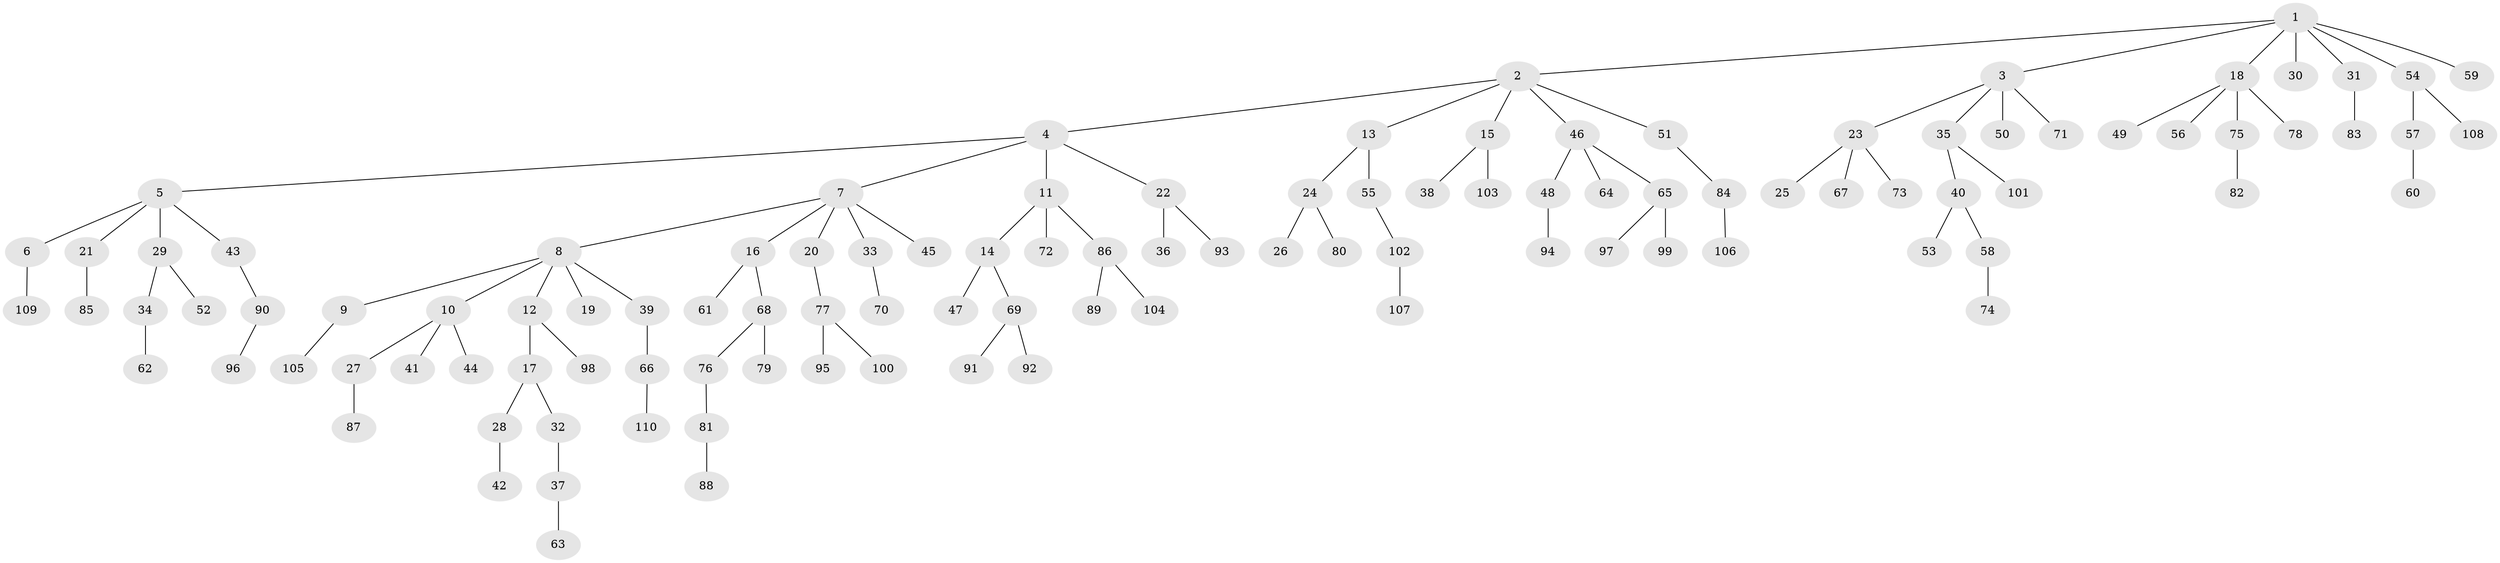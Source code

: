// coarse degree distribution, {10: 0.014084507042253521, 6: 0.04225352112676056, 4: 0.028169014084507043, 5: 0.028169014084507043, 2: 0.2676056338028169, 3: 0.08450704225352113, 1: 0.5352112676056338}
// Generated by graph-tools (version 1.1) at 2025/42/03/06/25 10:42:02]
// undirected, 110 vertices, 109 edges
graph export_dot {
graph [start="1"]
  node [color=gray90,style=filled];
  1;
  2;
  3;
  4;
  5;
  6;
  7;
  8;
  9;
  10;
  11;
  12;
  13;
  14;
  15;
  16;
  17;
  18;
  19;
  20;
  21;
  22;
  23;
  24;
  25;
  26;
  27;
  28;
  29;
  30;
  31;
  32;
  33;
  34;
  35;
  36;
  37;
  38;
  39;
  40;
  41;
  42;
  43;
  44;
  45;
  46;
  47;
  48;
  49;
  50;
  51;
  52;
  53;
  54;
  55;
  56;
  57;
  58;
  59;
  60;
  61;
  62;
  63;
  64;
  65;
  66;
  67;
  68;
  69;
  70;
  71;
  72;
  73;
  74;
  75;
  76;
  77;
  78;
  79;
  80;
  81;
  82;
  83;
  84;
  85;
  86;
  87;
  88;
  89;
  90;
  91;
  92;
  93;
  94;
  95;
  96;
  97;
  98;
  99;
  100;
  101;
  102;
  103;
  104;
  105;
  106;
  107;
  108;
  109;
  110;
  1 -- 2;
  1 -- 3;
  1 -- 18;
  1 -- 30;
  1 -- 31;
  1 -- 54;
  1 -- 59;
  2 -- 4;
  2 -- 13;
  2 -- 15;
  2 -- 46;
  2 -- 51;
  3 -- 23;
  3 -- 35;
  3 -- 50;
  3 -- 71;
  4 -- 5;
  4 -- 7;
  4 -- 11;
  4 -- 22;
  5 -- 6;
  5 -- 21;
  5 -- 29;
  5 -- 43;
  6 -- 109;
  7 -- 8;
  7 -- 16;
  7 -- 20;
  7 -- 33;
  7 -- 45;
  8 -- 9;
  8 -- 10;
  8 -- 12;
  8 -- 19;
  8 -- 39;
  9 -- 105;
  10 -- 27;
  10 -- 41;
  10 -- 44;
  11 -- 14;
  11 -- 72;
  11 -- 86;
  12 -- 17;
  12 -- 98;
  13 -- 24;
  13 -- 55;
  14 -- 47;
  14 -- 69;
  15 -- 38;
  15 -- 103;
  16 -- 61;
  16 -- 68;
  17 -- 28;
  17 -- 32;
  18 -- 49;
  18 -- 56;
  18 -- 75;
  18 -- 78;
  20 -- 77;
  21 -- 85;
  22 -- 36;
  22 -- 93;
  23 -- 25;
  23 -- 67;
  23 -- 73;
  24 -- 26;
  24 -- 80;
  27 -- 87;
  28 -- 42;
  29 -- 34;
  29 -- 52;
  31 -- 83;
  32 -- 37;
  33 -- 70;
  34 -- 62;
  35 -- 40;
  35 -- 101;
  37 -- 63;
  39 -- 66;
  40 -- 53;
  40 -- 58;
  43 -- 90;
  46 -- 48;
  46 -- 64;
  46 -- 65;
  48 -- 94;
  51 -- 84;
  54 -- 57;
  54 -- 108;
  55 -- 102;
  57 -- 60;
  58 -- 74;
  65 -- 97;
  65 -- 99;
  66 -- 110;
  68 -- 76;
  68 -- 79;
  69 -- 91;
  69 -- 92;
  75 -- 82;
  76 -- 81;
  77 -- 95;
  77 -- 100;
  81 -- 88;
  84 -- 106;
  86 -- 89;
  86 -- 104;
  90 -- 96;
  102 -- 107;
}

